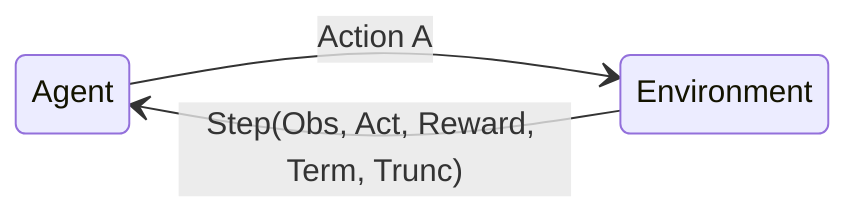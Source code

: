 stateDiagram-v2
    direction LR
    Agent --> Environment: Action A
    Environment --> Agent: Step(Obs, Act, Reward, Term, Trunc)